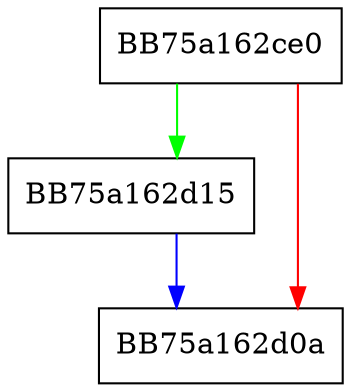 digraph luaH_setnum {
  node [shape="box"];
  graph [splines=ortho];
  BB75a162ce0 -> BB75a162d15 [color="green"];
  BB75a162ce0 -> BB75a162d0a [color="red"];
  BB75a162d15 -> BB75a162d0a [color="blue"];
}